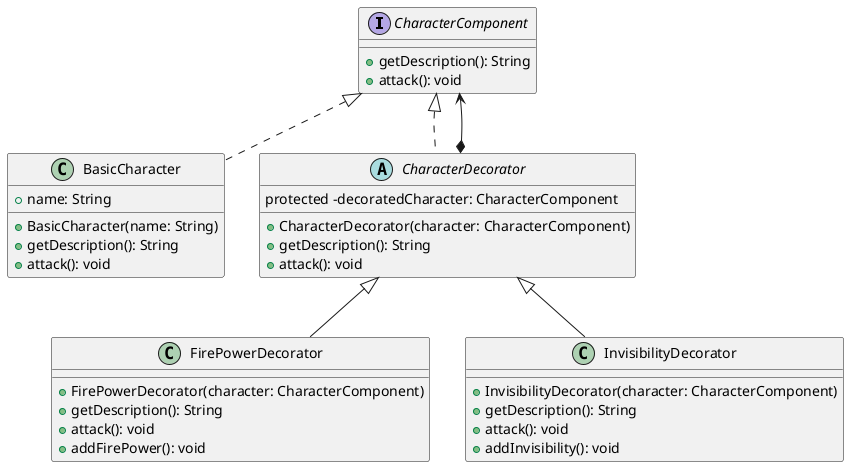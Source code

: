 @startuml
hide footbox

interface CharacterComponent {
    +getDescription(): String
    +attack(): void
}

class BasicCharacter implements CharacterComponent {
    +name: String
    +BasicCharacter(name: String)
    +getDescription(): String
    +attack(): void
}

abstract class CharacterDecorator implements CharacterComponent {
    protected -decoratedCharacter: CharacterComponent
    +CharacterDecorator(character: CharacterComponent)
    +getDescription(): String
    +attack(): void
}

class FirePowerDecorator extends CharacterDecorator {
    +FirePowerDecorator(character: CharacterComponent)
    +getDescription(): String
    +attack(): void
    +addFirePower(): void
}

class InvisibilityDecorator extends CharacterDecorator {
    +InvisibilityDecorator(character: CharacterComponent)
    +getDescription(): String
    +attack(): void
    +addInvisibility(): void
}

CharacterDecorator *--> CharacterComponent

@enduml
